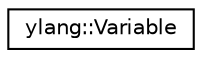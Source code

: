 digraph "Graphical Class Hierarchy"
{
 // LATEX_PDF_SIZE
  edge [fontname="Helvetica",fontsize="10",labelfontname="Helvetica",labelfontsize="10"];
  node [fontname="Helvetica",fontsize="10",shape=record];
  rankdir="LR";
  Node0 [label="ylang::Variable",height=0.2,width=0.4,color="black", fillcolor="white", style="filled",URL="$d6/dd3/structylang_1_1Variable.html",tooltip=" "];
}
